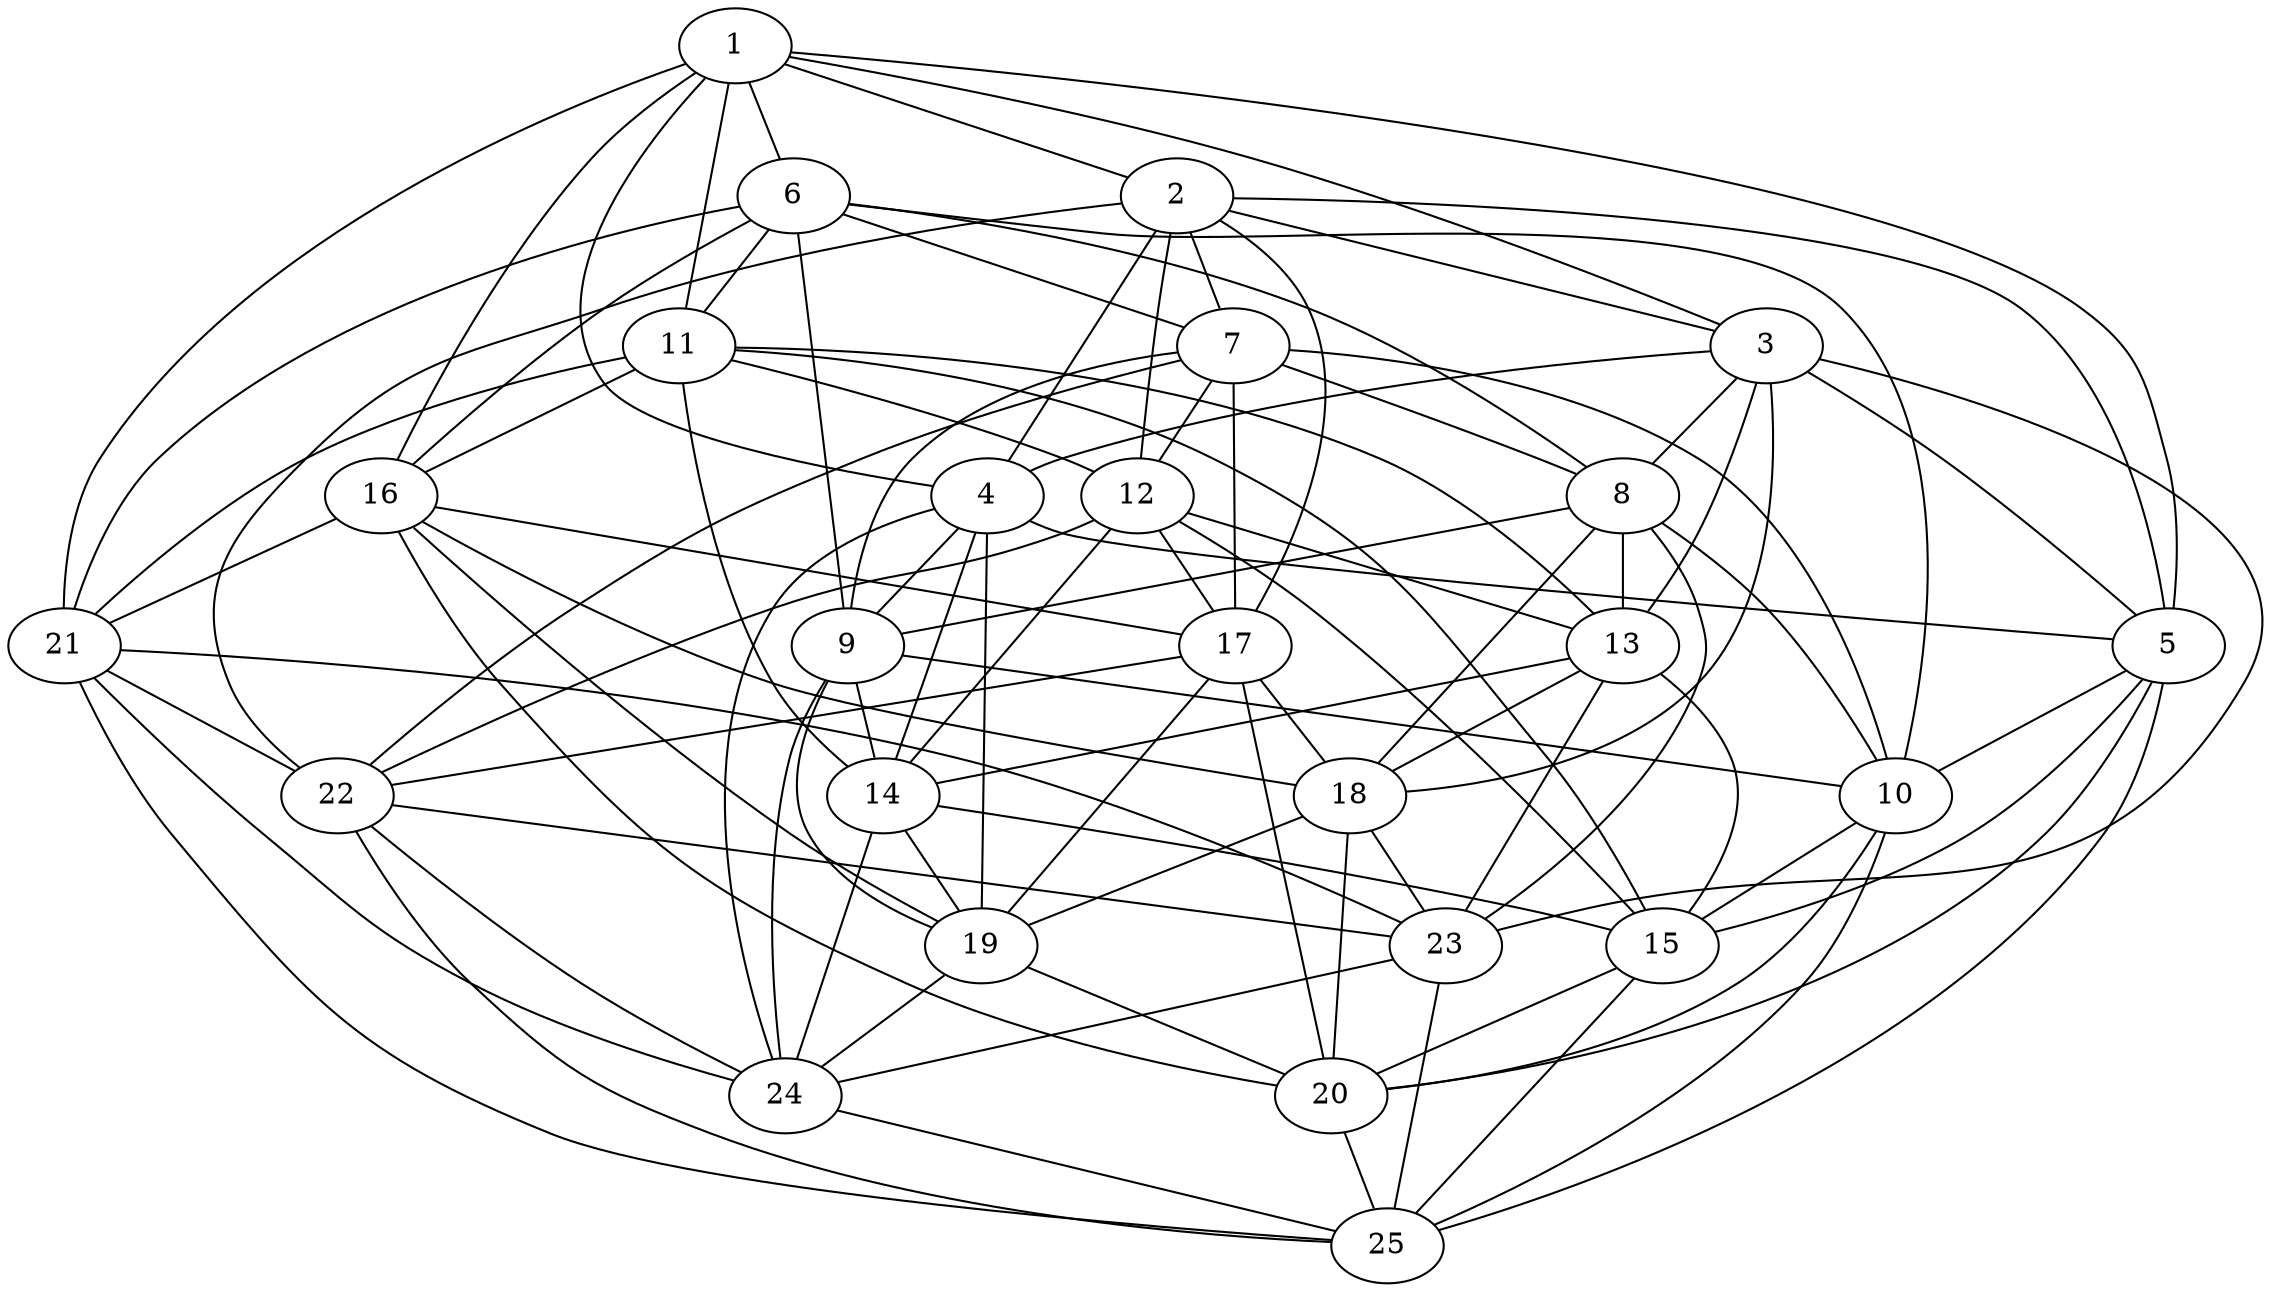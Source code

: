 graph {
  1 -- 2;
  1 -- 3;
  1 -- 4;
  1 -- 5;
  1 -- 6;
  1 -- 11;
  1 -- 16;
  1 -- 21;
  2 -- 3;
  2 -- 4;
  2 -- 5;
  2 -- 7;
  2 -- 12;
  2 -- 17;
  2 -- 22;
  3 -- 4;
  3 -- 5;
  3 -- 8;
  3 -- 13;
  3 -- 18;
  3 -- 23;
  4 -- 5;
  4 -- 9;
  4 -- 14;
  4 -- 19;
  4 -- 24;
  5 -- 10;
  5 -- 15;
  5 -- 20;
  5 -- 25;
  6 -- 7;
  6 -- 8;
  6 -- 9;
  6 -- 10;
  6 -- 11;
  6 -- 16;
  6 -- 21;
  7 -- 8;
  7 -- 9;
  7 -- 10;
  7 -- 12;
  7 -- 17;
  7 -- 22;
  8 -- 9;
  8 -- 10;
  8 -- 13;
  8 -- 18;
  8 -- 23;
  9 -- 10;
  9 -- 14;
  9 -- 19;
  9 -- 24;
  10 -- 15;
  10 -- 20;
  10 -- 25;
  11 -- 12;
  11 -- 13;
  11 -- 14;
  11 -- 15;
  11 -- 16;
  11 -- 21;
  12 -- 13;
  12 -- 14;
  12 -- 15;
  12 -- 17;
  12 -- 22;
  13 -- 14;
  13 -- 15;
  13 -- 18;
  13 -- 23;
  14 -- 15;
  14 -- 19;
  14 -- 24;
  15 -- 20;
  15 -- 25;
  16 -- 17;
  16 -- 18;
  16 -- 19;
  16 -- 20;
  16 -- 21;
  17 -- 18;
  17 -- 19;
  17 -- 20;
  17 -- 22;
  18 -- 19;
  18 -- 20;
  18 -- 23;
  19 -- 20;
  19 -- 24;
  20 -- 25;
  21 -- 22;
  21 -- 23;
  21 -- 24;
  21 -- 25;
  22 -- 23;
  22 -- 24;
  22 -- 25;
  23 -- 24;
  23 -- 25;
  24 -- 25;
}
